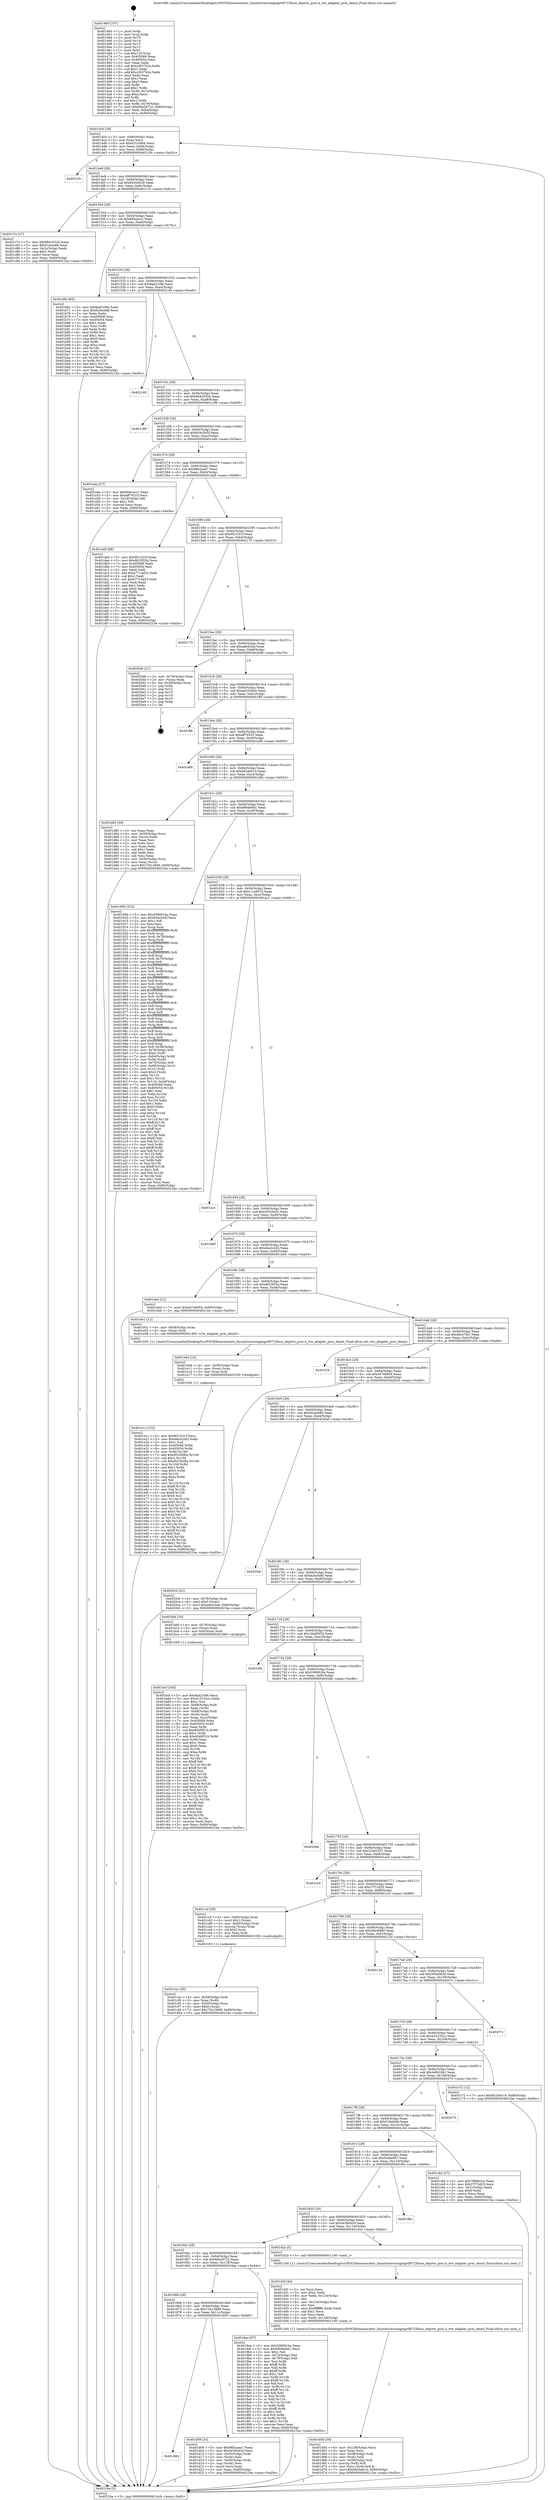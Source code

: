 digraph "0x401460" {
  label = "0x401460 (/mnt/c/Users/mathe/Desktop/tcc/POCII/binaries/extr_linuxdriversstagingrtl8723bsos_deprtw_proc.h_rtw_adapter_proc_deinit_Final-ollvm.out::main(0))"
  labelloc = "t"
  node[shape=record]

  Entry [label="",width=0.3,height=0.3,shape=circle,fillcolor=black,style=filled]
  "0x4014cb" [label="{
     0x4014cb [29]\l
     | [instrs]\l
     &nbsp;&nbsp;0x4014cb \<+3\>: mov -0x80(%rbp),%eax\l
     &nbsp;&nbsp;0x4014ce \<+2\>: mov %eax,%ecx\l
     &nbsp;&nbsp;0x4014d0 \<+6\>: sub $0x81f10494,%ecx\l
     &nbsp;&nbsp;0x4014d6 \<+6\>: mov %eax,-0x94(%rbp)\l
     &nbsp;&nbsp;0x4014dc \<+6\>: mov %ecx,-0x98(%rbp)\l
     &nbsp;&nbsp;0x4014e2 \<+6\>: je 000000000040219c \<main+0xd3c\>\l
  }"]
  "0x40219c" [label="{
     0x40219c\l
  }", style=dashed]
  "0x4014e8" [label="{
     0x4014e8 [28]\l
     | [instrs]\l
     &nbsp;&nbsp;0x4014e8 \<+5\>: jmp 00000000004014ed \<main+0x8d\>\l
     &nbsp;&nbsp;0x4014ed \<+6\>: mov -0x94(%rbp),%eax\l
     &nbsp;&nbsp;0x4014f3 \<+5\>: sub $0x85204418,%eax\l
     &nbsp;&nbsp;0x4014f8 \<+6\>: mov %eax,-0x9c(%rbp)\l
     &nbsp;&nbsp;0x4014fe \<+6\>: je 0000000000401c7e \<main+0x81e\>\l
  }"]
  Exit [label="",width=0.3,height=0.3,shape=circle,fillcolor=black,style=filled,peripheries=2]
  "0x401c7e" [label="{
     0x401c7e [27]\l
     | [instrs]\l
     &nbsp;&nbsp;0x401c7e \<+5\>: mov $0x9043552d,%eax\l
     &nbsp;&nbsp;0x401c83 \<+5\>: mov $0x51bcb4fe,%ecx\l
     &nbsp;&nbsp;0x401c88 \<+3\>: mov -0x2c(%rbp),%edx\l
     &nbsp;&nbsp;0x401c8b \<+3\>: cmp $0x1,%edx\l
     &nbsp;&nbsp;0x401c8e \<+3\>: cmovl %ecx,%eax\l
     &nbsp;&nbsp;0x401c91 \<+3\>: mov %eax,-0x80(%rbp)\l
     &nbsp;&nbsp;0x401c94 \<+5\>: jmp 00000000004021be \<main+0xd5e\>\l
  }"]
  "0x401504" [label="{
     0x401504 [28]\l
     | [instrs]\l
     &nbsp;&nbsp;0x401504 \<+5\>: jmp 0000000000401509 \<main+0xa9\>\l
     &nbsp;&nbsp;0x401509 \<+6\>: mov -0x94(%rbp),%eax\l
     &nbsp;&nbsp;0x40150f \<+5\>: sub $0x894cecc1,%eax\l
     &nbsp;&nbsp;0x401514 \<+6\>: mov %eax,-0xa0(%rbp)\l
     &nbsp;&nbsp;0x40151a \<+6\>: je 0000000000401b6c \<main+0x70c\>\l
  }"]
  "0x401e1c" [label="{
     0x401e1c [152]\l
     | [instrs]\l
     &nbsp;&nbsp;0x401e1c \<+5\>: mov $0x9f1c531f,%ecx\l
     &nbsp;&nbsp;0x401e21 \<+5\>: mov $0xd4a3c2d3,%edx\l
     &nbsp;&nbsp;0x401e26 \<+3\>: mov $0x1,%sil\l
     &nbsp;&nbsp;0x401e29 \<+8\>: mov 0x405068,%r8d\l
     &nbsp;&nbsp;0x401e31 \<+8\>: mov 0x405054,%r9d\l
     &nbsp;&nbsp;0x401e39 \<+3\>: mov %r8d,%r10d\l
     &nbsp;&nbsp;0x401e3c \<+7\>: add $0xd0230d6a,%r10d\l
     &nbsp;&nbsp;0x401e43 \<+4\>: sub $0x1,%r10d\l
     &nbsp;&nbsp;0x401e47 \<+7\>: sub $0xd0230d6a,%r10d\l
     &nbsp;&nbsp;0x401e4e \<+4\>: imul %r10d,%r8d\l
     &nbsp;&nbsp;0x401e52 \<+4\>: and $0x1,%r8d\l
     &nbsp;&nbsp;0x401e56 \<+4\>: cmp $0x0,%r8d\l
     &nbsp;&nbsp;0x401e5a \<+4\>: sete %r11b\l
     &nbsp;&nbsp;0x401e5e \<+4\>: cmp $0xa,%r9d\l
     &nbsp;&nbsp;0x401e62 \<+3\>: setl %bl\l
     &nbsp;&nbsp;0x401e65 \<+3\>: mov %r11b,%r14b\l
     &nbsp;&nbsp;0x401e68 \<+4\>: xor $0xff,%r14b\l
     &nbsp;&nbsp;0x401e6c \<+3\>: mov %bl,%r15b\l
     &nbsp;&nbsp;0x401e6f \<+4\>: xor $0xff,%r15b\l
     &nbsp;&nbsp;0x401e73 \<+4\>: xor $0x0,%sil\l
     &nbsp;&nbsp;0x401e77 \<+3\>: mov %r14b,%r12b\l
     &nbsp;&nbsp;0x401e7a \<+4\>: and $0x0,%r12b\l
     &nbsp;&nbsp;0x401e7e \<+3\>: and %sil,%r11b\l
     &nbsp;&nbsp;0x401e81 \<+3\>: mov %r15b,%r13b\l
     &nbsp;&nbsp;0x401e84 \<+4\>: and $0x0,%r13b\l
     &nbsp;&nbsp;0x401e88 \<+3\>: and %sil,%bl\l
     &nbsp;&nbsp;0x401e8b \<+3\>: or %r11b,%r12b\l
     &nbsp;&nbsp;0x401e8e \<+3\>: or %bl,%r13b\l
     &nbsp;&nbsp;0x401e91 \<+3\>: xor %r13b,%r12b\l
     &nbsp;&nbsp;0x401e94 \<+3\>: or %r15b,%r14b\l
     &nbsp;&nbsp;0x401e97 \<+4\>: xor $0xff,%r14b\l
     &nbsp;&nbsp;0x401e9b \<+4\>: or $0x0,%sil\l
     &nbsp;&nbsp;0x401e9f \<+3\>: and %sil,%r14b\l
     &nbsp;&nbsp;0x401ea2 \<+3\>: or %r14b,%r12b\l
     &nbsp;&nbsp;0x401ea5 \<+4\>: test $0x1,%r12b\l
     &nbsp;&nbsp;0x401ea9 \<+3\>: cmovne %edx,%ecx\l
     &nbsp;&nbsp;0x401eac \<+3\>: mov %ecx,-0x80(%rbp)\l
     &nbsp;&nbsp;0x401eaf \<+5\>: jmp 00000000004021be \<main+0xd5e\>\l
  }"]
  "0x401b6c" [label="{
     0x401b6c [83]\l
     | [instrs]\l
     &nbsp;&nbsp;0x401b6c \<+5\>: mov $0x8ad216fe,%eax\l
     &nbsp;&nbsp;0x401b71 \<+5\>: mov $0xfa3ecbd8,%ecx\l
     &nbsp;&nbsp;0x401b76 \<+2\>: xor %edx,%edx\l
     &nbsp;&nbsp;0x401b78 \<+7\>: mov 0x405068,%esi\l
     &nbsp;&nbsp;0x401b7f \<+7\>: mov 0x405054,%edi\l
     &nbsp;&nbsp;0x401b86 \<+3\>: sub $0x1,%edx\l
     &nbsp;&nbsp;0x401b89 \<+3\>: mov %esi,%r8d\l
     &nbsp;&nbsp;0x401b8c \<+3\>: add %edx,%r8d\l
     &nbsp;&nbsp;0x401b8f \<+4\>: imul %r8d,%esi\l
     &nbsp;&nbsp;0x401b93 \<+3\>: and $0x1,%esi\l
     &nbsp;&nbsp;0x401b96 \<+3\>: cmp $0x0,%esi\l
     &nbsp;&nbsp;0x401b99 \<+4\>: sete %r9b\l
     &nbsp;&nbsp;0x401b9d \<+3\>: cmp $0xa,%edi\l
     &nbsp;&nbsp;0x401ba0 \<+4\>: setl %r10b\l
     &nbsp;&nbsp;0x401ba4 \<+3\>: mov %r9b,%r11b\l
     &nbsp;&nbsp;0x401ba7 \<+3\>: and %r10b,%r11b\l
     &nbsp;&nbsp;0x401baa \<+3\>: xor %r10b,%r9b\l
     &nbsp;&nbsp;0x401bad \<+3\>: or %r9b,%r11b\l
     &nbsp;&nbsp;0x401bb0 \<+4\>: test $0x1,%r11b\l
     &nbsp;&nbsp;0x401bb4 \<+3\>: cmovne %ecx,%eax\l
     &nbsp;&nbsp;0x401bb7 \<+3\>: mov %eax,-0x80(%rbp)\l
     &nbsp;&nbsp;0x401bba \<+5\>: jmp 00000000004021be \<main+0xd5e\>\l
  }"]
  "0x401520" [label="{
     0x401520 [28]\l
     | [instrs]\l
     &nbsp;&nbsp;0x401520 \<+5\>: jmp 0000000000401525 \<main+0xc5\>\l
     &nbsp;&nbsp;0x401525 \<+6\>: mov -0x94(%rbp),%eax\l
     &nbsp;&nbsp;0x40152b \<+5\>: sub $0x8ad216fe,%eax\l
     &nbsp;&nbsp;0x401530 \<+6\>: mov %eax,-0xa4(%rbp)\l
     &nbsp;&nbsp;0x401536 \<+6\>: je 0000000000402148 \<main+0xce8\>\l
  }"]
  "0x401e0d" [label="{
     0x401e0d [15]\l
     | [instrs]\l
     &nbsp;&nbsp;0x401e0d \<+4\>: mov -0x58(%rbp),%rax\l
     &nbsp;&nbsp;0x401e11 \<+3\>: mov (%rax),%rax\l
     &nbsp;&nbsp;0x401e14 \<+3\>: mov %rax,%rdi\l
     &nbsp;&nbsp;0x401e17 \<+5\>: call 0000000000401030 \<free@plt\>\l
     | [calls]\l
     &nbsp;&nbsp;0x401030 \{1\} (unknown)\l
  }"]
  "0x402148" [label="{
     0x402148\l
  }", style=dashed]
  "0x40153c" [label="{
     0x40153c [28]\l
     | [instrs]\l
     &nbsp;&nbsp;0x40153c \<+5\>: jmp 0000000000401541 \<main+0xe1\>\l
     &nbsp;&nbsp;0x401541 \<+6\>: mov -0x94(%rbp),%eax\l
     &nbsp;&nbsp;0x401547 \<+5\>: sub $0x9043552d,%eax\l
     &nbsp;&nbsp;0x40154c \<+6\>: mov %eax,-0xa8(%rbp)\l
     &nbsp;&nbsp;0x401552 \<+6\>: je 0000000000401c99 \<main+0x839\>\l
  }"]
  "0x401d5b" [label="{
     0x401d5b [39]\l
     | [instrs]\l
     &nbsp;&nbsp;0x401d5b \<+6\>: mov -0x128(%rbp),%ecx\l
     &nbsp;&nbsp;0x401d61 \<+3\>: imul %eax,%ecx\l
     &nbsp;&nbsp;0x401d64 \<+4\>: mov -0x58(%rbp),%rdi\l
     &nbsp;&nbsp;0x401d68 \<+3\>: mov (%rdi),%rdi\l
     &nbsp;&nbsp;0x401d6b \<+4\>: mov -0x50(%rbp),%r8\l
     &nbsp;&nbsp;0x401d6f \<+3\>: movslq (%r8),%r8\l
     &nbsp;&nbsp;0x401d72 \<+4\>: mov %ecx,(%rdi,%r8,4)\l
     &nbsp;&nbsp;0x401d76 \<+7\>: movl $0xb624eb10,-0x80(%rbp)\l
     &nbsp;&nbsp;0x401d7d \<+5\>: jmp 00000000004021be \<main+0xd5e\>\l
  }"]
  "0x401c99" [label="{
     0x401c99\l
  }", style=dashed]
  "0x401558" [label="{
     0x401558 [28]\l
     | [instrs]\l
     &nbsp;&nbsp;0x401558 \<+5\>: jmp 000000000040155d \<main+0xfd\>\l
     &nbsp;&nbsp;0x40155d \<+6\>: mov -0x94(%rbp),%eax\l
     &nbsp;&nbsp;0x401563 \<+5\>: sub $0x934c545f,%eax\l
     &nbsp;&nbsp;0x401568 \<+6\>: mov %eax,-0xac(%rbp)\l
     &nbsp;&nbsp;0x40156e \<+6\>: je 0000000000401a4e \<main+0x5ee\>\l
  }"]
  "0x401d2f" [label="{
     0x401d2f [44]\l
     | [instrs]\l
     &nbsp;&nbsp;0x401d2f \<+2\>: xor %ecx,%ecx\l
     &nbsp;&nbsp;0x401d31 \<+5\>: mov $0x2,%edx\l
     &nbsp;&nbsp;0x401d36 \<+6\>: mov %edx,-0x124(%rbp)\l
     &nbsp;&nbsp;0x401d3c \<+1\>: cltd\l
     &nbsp;&nbsp;0x401d3d \<+6\>: mov -0x124(%rbp),%esi\l
     &nbsp;&nbsp;0x401d43 \<+2\>: idiv %esi\l
     &nbsp;&nbsp;0x401d45 \<+6\>: imul $0xfffffffe,%edx,%edx\l
     &nbsp;&nbsp;0x401d4b \<+3\>: sub $0x1,%ecx\l
     &nbsp;&nbsp;0x401d4e \<+2\>: sub %ecx,%edx\l
     &nbsp;&nbsp;0x401d50 \<+6\>: mov %edx,-0x128(%rbp)\l
     &nbsp;&nbsp;0x401d56 \<+5\>: call 0000000000401160 \<next_i\>\l
     | [calls]\l
     &nbsp;&nbsp;0x401160 \{1\} (/mnt/c/Users/mathe/Desktop/tcc/POCII/binaries/extr_linuxdriversstagingrtl8723bsos_deprtw_proc.h_rtw_adapter_proc_deinit_Final-ollvm.out::next_i)\l
  }"]
  "0x401a4e" [label="{
     0x401a4e [27]\l
     | [instrs]\l
     &nbsp;&nbsp;0x401a4e \<+5\>: mov $0x894cecc1,%eax\l
     &nbsp;&nbsp;0x401a53 \<+5\>: mov $0xaff74523,%ecx\l
     &nbsp;&nbsp;0x401a58 \<+3\>: mov -0x2d(%rbp),%dl\l
     &nbsp;&nbsp;0x401a5b \<+3\>: test $0x1,%dl\l
     &nbsp;&nbsp;0x401a5e \<+3\>: cmovne %ecx,%eax\l
     &nbsp;&nbsp;0x401a61 \<+3\>: mov %eax,-0x80(%rbp)\l
     &nbsp;&nbsp;0x401a64 \<+5\>: jmp 00000000004021be \<main+0xd5e\>\l
  }"]
  "0x401574" [label="{
     0x401574 [28]\l
     | [instrs]\l
     &nbsp;&nbsp;0x401574 \<+5\>: jmp 0000000000401579 \<main+0x119\>\l
     &nbsp;&nbsp;0x401579 \<+6\>: mov -0x94(%rbp),%eax\l
     &nbsp;&nbsp;0x40157f \<+5\>: sub $0x96b2aaa7,%eax\l
     &nbsp;&nbsp;0x401584 \<+6\>: mov %eax,-0xb0(%rbp)\l
     &nbsp;&nbsp;0x40158a \<+6\>: je 0000000000401da9 \<main+0x949\>\l
  }"]
  "0x401884" [label="{
     0x401884\l
  }", style=dashed]
  "0x401da9" [label="{
     0x401da9 [88]\l
     | [instrs]\l
     &nbsp;&nbsp;0x401da9 \<+5\>: mov $0x9f1c531f,%eax\l
     &nbsp;&nbsp;0x401dae \<+5\>: mov $0xd623f25a,%ecx\l
     &nbsp;&nbsp;0x401db3 \<+7\>: mov 0x405068,%edx\l
     &nbsp;&nbsp;0x401dba \<+7\>: mov 0x405054,%esi\l
     &nbsp;&nbsp;0x401dc1 \<+2\>: mov %edx,%edi\l
     &nbsp;&nbsp;0x401dc3 \<+6\>: add $0xb7714d23,%edi\l
     &nbsp;&nbsp;0x401dc9 \<+3\>: sub $0x1,%edi\l
     &nbsp;&nbsp;0x401dcc \<+6\>: sub $0xb7714d23,%edi\l
     &nbsp;&nbsp;0x401dd2 \<+3\>: imul %edi,%edx\l
     &nbsp;&nbsp;0x401dd5 \<+3\>: and $0x1,%edx\l
     &nbsp;&nbsp;0x401dd8 \<+3\>: cmp $0x0,%edx\l
     &nbsp;&nbsp;0x401ddb \<+4\>: sete %r8b\l
     &nbsp;&nbsp;0x401ddf \<+3\>: cmp $0xa,%esi\l
     &nbsp;&nbsp;0x401de2 \<+4\>: setl %r9b\l
     &nbsp;&nbsp;0x401de6 \<+3\>: mov %r8b,%r10b\l
     &nbsp;&nbsp;0x401de9 \<+3\>: and %r9b,%r10b\l
     &nbsp;&nbsp;0x401dec \<+3\>: xor %r9b,%r8b\l
     &nbsp;&nbsp;0x401def \<+3\>: or %r8b,%r10b\l
     &nbsp;&nbsp;0x401df2 \<+4\>: test $0x1,%r10b\l
     &nbsp;&nbsp;0x401df6 \<+3\>: cmovne %ecx,%eax\l
     &nbsp;&nbsp;0x401df9 \<+3\>: mov %eax,-0x80(%rbp)\l
     &nbsp;&nbsp;0x401dfc \<+5\>: jmp 00000000004021be \<main+0xd5e\>\l
  }"]
  "0x401590" [label="{
     0x401590 [28]\l
     | [instrs]\l
     &nbsp;&nbsp;0x401590 \<+5\>: jmp 0000000000401595 \<main+0x135\>\l
     &nbsp;&nbsp;0x401595 \<+6\>: mov -0x94(%rbp),%eax\l
     &nbsp;&nbsp;0x40159b \<+5\>: sub $0x9f1c531f,%eax\l
     &nbsp;&nbsp;0x4015a0 \<+6\>: mov %eax,-0xb4(%rbp)\l
     &nbsp;&nbsp;0x4015a6 \<+6\>: je 0000000000402175 \<main+0xd15\>\l
  }"]
  "0x401d09" [label="{
     0x401d09 [33]\l
     | [instrs]\l
     &nbsp;&nbsp;0x401d09 \<+5\>: mov $0x96b2aaa7,%eax\l
     &nbsp;&nbsp;0x401d0e \<+5\>: mov $0x5e39d42d,%ecx\l
     &nbsp;&nbsp;0x401d13 \<+4\>: mov -0x50(%rbp),%rdx\l
     &nbsp;&nbsp;0x401d17 \<+2\>: mov (%rdx),%esi\l
     &nbsp;&nbsp;0x401d19 \<+4\>: mov -0x60(%rbp),%rdx\l
     &nbsp;&nbsp;0x401d1d \<+2\>: cmp (%rdx),%esi\l
     &nbsp;&nbsp;0x401d1f \<+3\>: cmovl %ecx,%eax\l
     &nbsp;&nbsp;0x401d22 \<+3\>: mov %eax,-0x80(%rbp)\l
     &nbsp;&nbsp;0x401d25 \<+5\>: jmp 00000000004021be \<main+0xd5e\>\l
  }"]
  "0x402175" [label="{
     0x402175\l
  }", style=dashed]
  "0x4015ac" [label="{
     0x4015ac [28]\l
     | [instrs]\l
     &nbsp;&nbsp;0x4015ac \<+5\>: jmp 00000000004015b1 \<main+0x151\>\l
     &nbsp;&nbsp;0x4015b1 \<+6\>: mov -0x94(%rbp),%eax\l
     &nbsp;&nbsp;0x4015b7 \<+5\>: sub $0xaafcb3ad,%eax\l
     &nbsp;&nbsp;0x4015bc \<+6\>: mov %eax,-0xb8(%rbp)\l
     &nbsp;&nbsp;0x4015c2 \<+6\>: je 00000000004020d6 \<main+0xc76\>\l
  }"]
  "0x401cec" [label="{
     0x401cec [29]\l
     | [instrs]\l
     &nbsp;&nbsp;0x401cec \<+4\>: mov -0x58(%rbp),%rdi\l
     &nbsp;&nbsp;0x401cf0 \<+3\>: mov %rax,(%rdi)\l
     &nbsp;&nbsp;0x401cf3 \<+4\>: mov -0x50(%rbp),%rax\l
     &nbsp;&nbsp;0x401cf7 \<+6\>: movl $0x0,(%rax)\l
     &nbsp;&nbsp;0x401cfd \<+7\>: movl $0x734138d9,-0x80(%rbp)\l
     &nbsp;&nbsp;0x401d04 \<+5\>: jmp 00000000004021be \<main+0xd5e\>\l
  }"]
  "0x4020d6" [label="{
     0x4020d6 [21]\l
     | [instrs]\l
     &nbsp;&nbsp;0x4020d6 \<+4\>: mov -0x78(%rbp),%rax\l
     &nbsp;&nbsp;0x4020da \<+2\>: mov (%rax),%eax\l
     &nbsp;&nbsp;0x4020dc \<+4\>: lea -0x28(%rbp),%rsp\l
     &nbsp;&nbsp;0x4020e0 \<+1\>: pop %rbx\l
     &nbsp;&nbsp;0x4020e1 \<+2\>: pop %r12\l
     &nbsp;&nbsp;0x4020e3 \<+2\>: pop %r13\l
     &nbsp;&nbsp;0x4020e5 \<+2\>: pop %r14\l
     &nbsp;&nbsp;0x4020e7 \<+2\>: pop %r15\l
     &nbsp;&nbsp;0x4020e9 \<+1\>: pop %rbp\l
     &nbsp;&nbsp;0x4020ea \<+1\>: ret\l
  }"]
  "0x4015c8" [label="{
     0x4015c8 [28]\l
     | [instrs]\l
     &nbsp;&nbsp;0x4015c8 \<+5\>: jmp 00000000004015cd \<main+0x16d\>\l
     &nbsp;&nbsp;0x4015cd \<+6\>: mov -0x94(%rbp),%eax\l
     &nbsp;&nbsp;0x4015d3 \<+5\>: sub $0xae252b44,%eax\l
     &nbsp;&nbsp;0x4015d8 \<+6\>: mov %eax,-0xbc(%rbp)\l
     &nbsp;&nbsp;0x4015de \<+6\>: je 0000000000401ff4 \<main+0xb94\>\l
  }"]
  "0x401bcf" [label="{
     0x401bcf [163]\l
     | [instrs]\l
     &nbsp;&nbsp;0x401bcf \<+5\>: mov $0x8ad216fe,%ecx\l
     &nbsp;&nbsp;0x401bd4 \<+5\>: mov $0x415102cc,%edx\l
     &nbsp;&nbsp;0x401bd9 \<+3\>: mov $0x1,%sil\l
     &nbsp;&nbsp;0x401bdc \<+4\>: mov -0x68(%rbp),%rdi\l
     &nbsp;&nbsp;0x401be0 \<+2\>: mov %eax,(%rdi)\l
     &nbsp;&nbsp;0x401be2 \<+4\>: mov -0x68(%rbp),%rdi\l
     &nbsp;&nbsp;0x401be6 \<+2\>: mov (%rdi),%eax\l
     &nbsp;&nbsp;0x401be8 \<+3\>: mov %eax,-0x2c(%rbp)\l
     &nbsp;&nbsp;0x401beb \<+7\>: mov 0x405068,%eax\l
     &nbsp;&nbsp;0x401bf2 \<+8\>: mov 0x405054,%r8d\l
     &nbsp;&nbsp;0x401bfa \<+3\>: mov %eax,%r9d\l
     &nbsp;&nbsp;0x401bfd \<+7\>: sub $0x4048f51b,%r9d\l
     &nbsp;&nbsp;0x401c04 \<+4\>: sub $0x1,%r9d\l
     &nbsp;&nbsp;0x401c08 \<+7\>: add $0x4048f51b,%r9d\l
     &nbsp;&nbsp;0x401c0f \<+4\>: imul %r9d,%eax\l
     &nbsp;&nbsp;0x401c13 \<+3\>: and $0x1,%eax\l
     &nbsp;&nbsp;0x401c16 \<+3\>: cmp $0x0,%eax\l
     &nbsp;&nbsp;0x401c19 \<+4\>: sete %r10b\l
     &nbsp;&nbsp;0x401c1d \<+4\>: cmp $0xa,%r8d\l
     &nbsp;&nbsp;0x401c21 \<+4\>: setl %r11b\l
     &nbsp;&nbsp;0x401c25 \<+3\>: mov %r10b,%bl\l
     &nbsp;&nbsp;0x401c28 \<+3\>: xor $0xff,%bl\l
     &nbsp;&nbsp;0x401c2b \<+3\>: mov %r11b,%r14b\l
     &nbsp;&nbsp;0x401c2e \<+4\>: xor $0xff,%r14b\l
     &nbsp;&nbsp;0x401c32 \<+4\>: xor $0x0,%sil\l
     &nbsp;&nbsp;0x401c36 \<+3\>: mov %bl,%r15b\l
     &nbsp;&nbsp;0x401c39 \<+4\>: and $0x0,%r15b\l
     &nbsp;&nbsp;0x401c3d \<+3\>: and %sil,%r10b\l
     &nbsp;&nbsp;0x401c40 \<+3\>: mov %r14b,%r12b\l
     &nbsp;&nbsp;0x401c43 \<+4\>: and $0x0,%r12b\l
     &nbsp;&nbsp;0x401c47 \<+3\>: and %sil,%r11b\l
     &nbsp;&nbsp;0x401c4a \<+3\>: or %r10b,%r15b\l
     &nbsp;&nbsp;0x401c4d \<+3\>: or %r11b,%r12b\l
     &nbsp;&nbsp;0x401c50 \<+3\>: xor %r12b,%r15b\l
     &nbsp;&nbsp;0x401c53 \<+3\>: or %r14b,%bl\l
     &nbsp;&nbsp;0x401c56 \<+3\>: xor $0xff,%bl\l
     &nbsp;&nbsp;0x401c59 \<+4\>: or $0x0,%sil\l
     &nbsp;&nbsp;0x401c5d \<+3\>: and %sil,%bl\l
     &nbsp;&nbsp;0x401c60 \<+3\>: or %bl,%r15b\l
     &nbsp;&nbsp;0x401c63 \<+4\>: test $0x1,%r15b\l
     &nbsp;&nbsp;0x401c67 \<+3\>: cmovne %edx,%ecx\l
     &nbsp;&nbsp;0x401c6a \<+3\>: mov %ecx,-0x80(%rbp)\l
     &nbsp;&nbsp;0x401c6d \<+5\>: jmp 00000000004021be \<main+0xd5e\>\l
  }"]
  "0x401ff4" [label="{
     0x401ff4\l
  }", style=dashed]
  "0x4015e4" [label="{
     0x4015e4 [28]\l
     | [instrs]\l
     &nbsp;&nbsp;0x4015e4 \<+5\>: jmp 00000000004015e9 \<main+0x189\>\l
     &nbsp;&nbsp;0x4015e9 \<+6\>: mov -0x94(%rbp),%eax\l
     &nbsp;&nbsp;0x4015ef \<+5\>: sub $0xaff74523,%eax\l
     &nbsp;&nbsp;0x4015f4 \<+6\>: mov %eax,-0xc0(%rbp)\l
     &nbsp;&nbsp;0x4015fa \<+6\>: je 0000000000401a69 \<main+0x609\>\l
  }"]
  "0x401460" [label="{
     0x401460 [107]\l
     | [instrs]\l
     &nbsp;&nbsp;0x401460 \<+1\>: push %rbp\l
     &nbsp;&nbsp;0x401461 \<+3\>: mov %rsp,%rbp\l
     &nbsp;&nbsp;0x401464 \<+2\>: push %r15\l
     &nbsp;&nbsp;0x401466 \<+2\>: push %r14\l
     &nbsp;&nbsp;0x401468 \<+2\>: push %r13\l
     &nbsp;&nbsp;0x40146a \<+2\>: push %r12\l
     &nbsp;&nbsp;0x40146c \<+1\>: push %rbx\l
     &nbsp;&nbsp;0x40146d \<+7\>: sub $0x118,%rsp\l
     &nbsp;&nbsp;0x401474 \<+7\>: mov 0x405068,%eax\l
     &nbsp;&nbsp;0x40147b \<+7\>: mov 0x405054,%ecx\l
     &nbsp;&nbsp;0x401482 \<+2\>: mov %eax,%edx\l
     &nbsp;&nbsp;0x401484 \<+6\>: sub $0xc2637b2a,%edx\l
     &nbsp;&nbsp;0x40148a \<+3\>: sub $0x1,%edx\l
     &nbsp;&nbsp;0x40148d \<+6\>: add $0xc2637b2a,%edx\l
     &nbsp;&nbsp;0x401493 \<+3\>: imul %edx,%eax\l
     &nbsp;&nbsp;0x401496 \<+3\>: and $0x1,%eax\l
     &nbsp;&nbsp;0x401499 \<+3\>: cmp $0x0,%eax\l
     &nbsp;&nbsp;0x40149c \<+4\>: sete %r8b\l
     &nbsp;&nbsp;0x4014a0 \<+4\>: and $0x1,%r8b\l
     &nbsp;&nbsp;0x4014a4 \<+4\>: mov %r8b,-0x7a(%rbp)\l
     &nbsp;&nbsp;0x4014a8 \<+3\>: cmp $0xa,%ecx\l
     &nbsp;&nbsp;0x4014ab \<+4\>: setl %r8b\l
     &nbsp;&nbsp;0x4014af \<+4\>: and $0x1,%r8b\l
     &nbsp;&nbsp;0x4014b3 \<+4\>: mov %r8b,-0x79(%rbp)\l
     &nbsp;&nbsp;0x4014b7 \<+7\>: movl $0x66e29722,-0x80(%rbp)\l
     &nbsp;&nbsp;0x4014be \<+6\>: mov %edi,-0x84(%rbp)\l
     &nbsp;&nbsp;0x4014c4 \<+7\>: mov %rsi,-0x90(%rbp)\l
  }"]
  "0x401a69" [label="{
     0x401a69\l
  }", style=dashed]
  "0x401600" [label="{
     0x401600 [28]\l
     | [instrs]\l
     &nbsp;&nbsp;0x401600 \<+5\>: jmp 0000000000401605 \<main+0x1a5\>\l
     &nbsp;&nbsp;0x401605 \<+6\>: mov -0x94(%rbp),%eax\l
     &nbsp;&nbsp;0x40160b \<+5\>: sub $0xb624eb10,%eax\l
     &nbsp;&nbsp;0x401610 \<+6\>: mov %eax,-0xc4(%rbp)\l
     &nbsp;&nbsp;0x401616 \<+6\>: je 0000000000401d82 \<main+0x922\>\l
  }"]
  "0x4021be" [label="{
     0x4021be [5]\l
     | [instrs]\l
     &nbsp;&nbsp;0x4021be \<+5\>: jmp 00000000004014cb \<main+0x6b\>\l
  }"]
  "0x401d82" [label="{
     0x401d82 [39]\l
     | [instrs]\l
     &nbsp;&nbsp;0x401d82 \<+2\>: xor %eax,%eax\l
     &nbsp;&nbsp;0x401d84 \<+4\>: mov -0x50(%rbp),%rcx\l
     &nbsp;&nbsp;0x401d88 \<+2\>: mov (%rcx),%edx\l
     &nbsp;&nbsp;0x401d8a \<+2\>: mov %eax,%esi\l
     &nbsp;&nbsp;0x401d8c \<+2\>: sub %edx,%esi\l
     &nbsp;&nbsp;0x401d8e \<+2\>: mov %eax,%edx\l
     &nbsp;&nbsp;0x401d90 \<+3\>: sub $0x1,%edx\l
     &nbsp;&nbsp;0x401d93 \<+2\>: add %edx,%esi\l
     &nbsp;&nbsp;0x401d95 \<+2\>: sub %esi,%eax\l
     &nbsp;&nbsp;0x401d97 \<+4\>: mov -0x50(%rbp),%rcx\l
     &nbsp;&nbsp;0x401d9b \<+2\>: mov %eax,(%rcx)\l
     &nbsp;&nbsp;0x401d9d \<+7\>: movl $0x734138d9,-0x80(%rbp)\l
     &nbsp;&nbsp;0x401da4 \<+5\>: jmp 00000000004021be \<main+0xd5e\>\l
  }"]
  "0x40161c" [label="{
     0x40161c [28]\l
     | [instrs]\l
     &nbsp;&nbsp;0x40161c \<+5\>: jmp 0000000000401621 \<main+0x1c1\>\l
     &nbsp;&nbsp;0x401621 \<+6\>: mov -0x94(%rbp),%eax\l
     &nbsp;&nbsp;0x401627 \<+5\>: sub $0xb80de8d1,%eax\l
     &nbsp;&nbsp;0x40162c \<+6\>: mov %eax,-0xc8(%rbp)\l
     &nbsp;&nbsp;0x401632 \<+6\>: je 000000000040190b \<main+0x4ab\>\l
  }"]
  "0x401868" [label="{
     0x401868 [28]\l
     | [instrs]\l
     &nbsp;&nbsp;0x401868 \<+5\>: jmp 000000000040186d \<main+0x40d\>\l
     &nbsp;&nbsp;0x40186d \<+6\>: mov -0x94(%rbp),%eax\l
     &nbsp;&nbsp;0x401873 \<+5\>: sub $0x734138d9,%eax\l
     &nbsp;&nbsp;0x401878 \<+6\>: mov %eax,-0x11c(%rbp)\l
     &nbsp;&nbsp;0x40187e \<+6\>: je 0000000000401d09 \<main+0x8a9\>\l
  }"]
  "0x40190b" [label="{
     0x40190b [323]\l
     | [instrs]\l
     &nbsp;&nbsp;0x40190b \<+5\>: mov $0x2090916a,%eax\l
     &nbsp;&nbsp;0x401910 \<+5\>: mov $0x934c545f,%ecx\l
     &nbsp;&nbsp;0x401915 \<+2\>: mov $0x1,%dl\l
     &nbsp;&nbsp;0x401917 \<+2\>: xor %esi,%esi\l
     &nbsp;&nbsp;0x401919 \<+3\>: mov %rsp,%rdi\l
     &nbsp;&nbsp;0x40191c \<+4\>: add $0xfffffffffffffff0,%rdi\l
     &nbsp;&nbsp;0x401920 \<+3\>: mov %rdi,%rsp\l
     &nbsp;&nbsp;0x401923 \<+4\>: mov %rdi,-0x78(%rbp)\l
     &nbsp;&nbsp;0x401927 \<+3\>: mov %rsp,%rdi\l
     &nbsp;&nbsp;0x40192a \<+4\>: add $0xfffffffffffffff0,%rdi\l
     &nbsp;&nbsp;0x40192e \<+3\>: mov %rdi,%rsp\l
     &nbsp;&nbsp;0x401931 \<+3\>: mov %rsp,%r8\l
     &nbsp;&nbsp;0x401934 \<+4\>: add $0xfffffffffffffff0,%r8\l
     &nbsp;&nbsp;0x401938 \<+3\>: mov %r8,%rsp\l
     &nbsp;&nbsp;0x40193b \<+4\>: mov %r8,-0x70(%rbp)\l
     &nbsp;&nbsp;0x40193f \<+3\>: mov %rsp,%r8\l
     &nbsp;&nbsp;0x401942 \<+4\>: add $0xfffffffffffffff0,%r8\l
     &nbsp;&nbsp;0x401946 \<+3\>: mov %r8,%rsp\l
     &nbsp;&nbsp;0x401949 \<+4\>: mov %r8,-0x68(%rbp)\l
     &nbsp;&nbsp;0x40194d \<+3\>: mov %rsp,%r8\l
     &nbsp;&nbsp;0x401950 \<+4\>: add $0xfffffffffffffff0,%r8\l
     &nbsp;&nbsp;0x401954 \<+3\>: mov %r8,%rsp\l
     &nbsp;&nbsp;0x401957 \<+4\>: mov %r8,-0x60(%rbp)\l
     &nbsp;&nbsp;0x40195b \<+3\>: mov %rsp,%r8\l
     &nbsp;&nbsp;0x40195e \<+4\>: add $0xfffffffffffffff0,%r8\l
     &nbsp;&nbsp;0x401962 \<+3\>: mov %r8,%rsp\l
     &nbsp;&nbsp;0x401965 \<+4\>: mov %r8,-0x58(%rbp)\l
     &nbsp;&nbsp;0x401969 \<+3\>: mov %rsp,%r8\l
     &nbsp;&nbsp;0x40196c \<+4\>: add $0xfffffffffffffff0,%r8\l
     &nbsp;&nbsp;0x401970 \<+3\>: mov %r8,%rsp\l
     &nbsp;&nbsp;0x401973 \<+4\>: mov %r8,-0x50(%rbp)\l
     &nbsp;&nbsp;0x401977 \<+3\>: mov %rsp,%r8\l
     &nbsp;&nbsp;0x40197a \<+4\>: add $0xfffffffffffffff0,%r8\l
     &nbsp;&nbsp;0x40197e \<+3\>: mov %r8,%rsp\l
     &nbsp;&nbsp;0x401981 \<+4\>: mov %r8,-0x48(%rbp)\l
     &nbsp;&nbsp;0x401985 \<+3\>: mov %rsp,%r8\l
     &nbsp;&nbsp;0x401988 \<+4\>: add $0xfffffffffffffff0,%r8\l
     &nbsp;&nbsp;0x40198c \<+3\>: mov %r8,%rsp\l
     &nbsp;&nbsp;0x40198f \<+4\>: mov %r8,-0x40(%rbp)\l
     &nbsp;&nbsp;0x401993 \<+3\>: mov %rsp,%r8\l
     &nbsp;&nbsp;0x401996 \<+4\>: add $0xfffffffffffffff0,%r8\l
     &nbsp;&nbsp;0x40199a \<+3\>: mov %r8,%rsp\l
     &nbsp;&nbsp;0x40199d \<+4\>: mov %r8,-0x38(%rbp)\l
     &nbsp;&nbsp;0x4019a1 \<+4\>: mov -0x78(%rbp),%r8\l
     &nbsp;&nbsp;0x4019a5 \<+7\>: movl $0x0,(%r8)\l
     &nbsp;&nbsp;0x4019ac \<+7\>: mov -0x84(%rbp),%r9d\l
     &nbsp;&nbsp;0x4019b3 \<+3\>: mov %r9d,(%rdi)\l
     &nbsp;&nbsp;0x4019b6 \<+4\>: mov -0x70(%rbp),%r8\l
     &nbsp;&nbsp;0x4019ba \<+7\>: mov -0x90(%rbp),%r10\l
     &nbsp;&nbsp;0x4019c1 \<+3\>: mov %r10,(%r8)\l
     &nbsp;&nbsp;0x4019c4 \<+3\>: cmpl $0x2,(%rdi)\l
     &nbsp;&nbsp;0x4019c7 \<+4\>: setne %r11b\l
     &nbsp;&nbsp;0x4019cb \<+4\>: and $0x1,%r11b\l
     &nbsp;&nbsp;0x4019cf \<+4\>: mov %r11b,-0x2d(%rbp)\l
     &nbsp;&nbsp;0x4019d3 \<+7\>: mov 0x405068,%ebx\l
     &nbsp;&nbsp;0x4019da \<+8\>: mov 0x405054,%r14d\l
     &nbsp;&nbsp;0x4019e2 \<+3\>: sub $0x1,%esi\l
     &nbsp;&nbsp;0x4019e5 \<+3\>: mov %ebx,%r15d\l
     &nbsp;&nbsp;0x4019e8 \<+3\>: add %esi,%r15d\l
     &nbsp;&nbsp;0x4019eb \<+4\>: imul %r15d,%ebx\l
     &nbsp;&nbsp;0x4019ef \<+3\>: and $0x1,%ebx\l
     &nbsp;&nbsp;0x4019f2 \<+3\>: cmp $0x0,%ebx\l
     &nbsp;&nbsp;0x4019f5 \<+4\>: sete %r11b\l
     &nbsp;&nbsp;0x4019f9 \<+4\>: cmp $0xa,%r14d\l
     &nbsp;&nbsp;0x4019fd \<+4\>: setl %r12b\l
     &nbsp;&nbsp;0x401a01 \<+3\>: mov %r11b,%r13b\l
     &nbsp;&nbsp;0x401a04 \<+4\>: xor $0xff,%r13b\l
     &nbsp;&nbsp;0x401a08 \<+3\>: mov %r12b,%sil\l
     &nbsp;&nbsp;0x401a0b \<+4\>: xor $0xff,%sil\l
     &nbsp;&nbsp;0x401a0f \<+3\>: xor $0x1,%dl\l
     &nbsp;&nbsp;0x401a12 \<+3\>: mov %r13b,%dil\l
     &nbsp;&nbsp;0x401a15 \<+4\>: and $0xff,%dil\l
     &nbsp;&nbsp;0x401a19 \<+3\>: and %dl,%r11b\l
     &nbsp;&nbsp;0x401a1c \<+3\>: mov %sil,%r8b\l
     &nbsp;&nbsp;0x401a1f \<+4\>: and $0xff,%r8b\l
     &nbsp;&nbsp;0x401a23 \<+3\>: and %dl,%r12b\l
     &nbsp;&nbsp;0x401a26 \<+3\>: or %r11b,%dil\l
     &nbsp;&nbsp;0x401a29 \<+3\>: or %r12b,%r8b\l
     &nbsp;&nbsp;0x401a2c \<+3\>: xor %r8b,%dil\l
     &nbsp;&nbsp;0x401a2f \<+3\>: or %sil,%r13b\l
     &nbsp;&nbsp;0x401a32 \<+4\>: xor $0xff,%r13b\l
     &nbsp;&nbsp;0x401a36 \<+3\>: or $0x1,%dl\l
     &nbsp;&nbsp;0x401a39 \<+3\>: and %dl,%r13b\l
     &nbsp;&nbsp;0x401a3c \<+3\>: or %r13b,%dil\l
     &nbsp;&nbsp;0x401a3f \<+4\>: test $0x1,%dil\l
     &nbsp;&nbsp;0x401a43 \<+3\>: cmovne %ecx,%eax\l
     &nbsp;&nbsp;0x401a46 \<+3\>: mov %eax,-0x80(%rbp)\l
     &nbsp;&nbsp;0x401a49 \<+5\>: jmp 00000000004021be \<main+0xd5e\>\l
  }"]
  "0x401638" [label="{
     0x401638 [28]\l
     | [instrs]\l
     &nbsp;&nbsp;0x401638 \<+5\>: jmp 000000000040163d \<main+0x1dd\>\l
     &nbsp;&nbsp;0x40163d \<+6\>: mov -0x94(%rbp),%eax\l
     &nbsp;&nbsp;0x401643 \<+5\>: sub $0xc11e9515,%eax\l
     &nbsp;&nbsp;0x401648 \<+6\>: mov %eax,-0xcc(%rbp)\l
     &nbsp;&nbsp;0x40164e \<+6\>: je 0000000000401ac1 \<main+0x661\>\l
  }"]
  "0x4018aa" [label="{
     0x4018aa [97]\l
     | [instrs]\l
     &nbsp;&nbsp;0x4018aa \<+5\>: mov $0x2090916a,%eax\l
     &nbsp;&nbsp;0x4018af \<+5\>: mov $0xb80de8d1,%ecx\l
     &nbsp;&nbsp;0x4018b4 \<+2\>: mov $0x1,%dl\l
     &nbsp;&nbsp;0x4018b6 \<+4\>: mov -0x7a(%rbp),%sil\l
     &nbsp;&nbsp;0x4018ba \<+4\>: mov -0x79(%rbp),%dil\l
     &nbsp;&nbsp;0x4018be \<+3\>: mov %sil,%r8b\l
     &nbsp;&nbsp;0x4018c1 \<+4\>: xor $0xff,%r8b\l
     &nbsp;&nbsp;0x4018c5 \<+3\>: mov %dil,%r9b\l
     &nbsp;&nbsp;0x4018c8 \<+4\>: xor $0xff,%r9b\l
     &nbsp;&nbsp;0x4018cc \<+3\>: xor $0x1,%dl\l
     &nbsp;&nbsp;0x4018cf \<+3\>: mov %r8b,%r10b\l
     &nbsp;&nbsp;0x4018d2 \<+4\>: and $0xff,%r10b\l
     &nbsp;&nbsp;0x4018d6 \<+3\>: and %dl,%sil\l
     &nbsp;&nbsp;0x4018d9 \<+3\>: mov %r9b,%r11b\l
     &nbsp;&nbsp;0x4018dc \<+4\>: and $0xff,%r11b\l
     &nbsp;&nbsp;0x4018e0 \<+3\>: and %dl,%dil\l
     &nbsp;&nbsp;0x4018e3 \<+3\>: or %sil,%r10b\l
     &nbsp;&nbsp;0x4018e6 \<+3\>: or %dil,%r11b\l
     &nbsp;&nbsp;0x4018e9 \<+3\>: xor %r11b,%r10b\l
     &nbsp;&nbsp;0x4018ec \<+3\>: or %r9b,%r8b\l
     &nbsp;&nbsp;0x4018ef \<+4\>: xor $0xff,%r8b\l
     &nbsp;&nbsp;0x4018f3 \<+3\>: or $0x1,%dl\l
     &nbsp;&nbsp;0x4018f6 \<+3\>: and %dl,%r8b\l
     &nbsp;&nbsp;0x4018f9 \<+3\>: or %r8b,%r10b\l
     &nbsp;&nbsp;0x4018fc \<+4\>: test $0x1,%r10b\l
     &nbsp;&nbsp;0x401900 \<+3\>: cmovne %ecx,%eax\l
     &nbsp;&nbsp;0x401903 \<+3\>: mov %eax,-0x80(%rbp)\l
     &nbsp;&nbsp;0x401906 \<+5\>: jmp 00000000004021be \<main+0xd5e\>\l
  }"]
  "0x401ac1" [label="{
     0x401ac1\l
  }", style=dashed]
  "0x401654" [label="{
     0x401654 [28]\l
     | [instrs]\l
     &nbsp;&nbsp;0x401654 \<+5\>: jmp 0000000000401659 \<main+0x1f9\>\l
     &nbsp;&nbsp;0x401659 \<+6\>: mov -0x94(%rbp),%eax\l
     &nbsp;&nbsp;0x40165f \<+5\>: sub $0xc4345a32,%eax\l
     &nbsp;&nbsp;0x401664 \<+6\>: mov %eax,-0xd0(%rbp)\l
     &nbsp;&nbsp;0x40166a \<+6\>: je 0000000000401b60 \<main+0x700\>\l
  }"]
  "0x40184c" [label="{
     0x40184c [28]\l
     | [instrs]\l
     &nbsp;&nbsp;0x40184c \<+5\>: jmp 0000000000401851 \<main+0x3f1\>\l
     &nbsp;&nbsp;0x401851 \<+6\>: mov -0x94(%rbp),%eax\l
     &nbsp;&nbsp;0x401857 \<+5\>: sub $0x66e29722,%eax\l
     &nbsp;&nbsp;0x40185c \<+6\>: mov %eax,-0x118(%rbp)\l
     &nbsp;&nbsp;0x401862 \<+6\>: je 00000000004018aa \<main+0x44a\>\l
  }"]
  "0x401b60" [label="{
     0x401b60\l
  }", style=dashed]
  "0x401670" [label="{
     0x401670 [28]\l
     | [instrs]\l
     &nbsp;&nbsp;0x401670 \<+5\>: jmp 0000000000401675 \<main+0x215\>\l
     &nbsp;&nbsp;0x401675 \<+6\>: mov -0x94(%rbp),%eax\l
     &nbsp;&nbsp;0x40167b \<+5\>: sub $0xd4a3c2d3,%eax\l
     &nbsp;&nbsp;0x401680 \<+6\>: mov %eax,-0xd4(%rbp)\l
     &nbsp;&nbsp;0x401686 \<+6\>: je 0000000000401eb4 \<main+0xa54\>\l
  }"]
  "0x401d2a" [label="{
     0x401d2a [5]\l
     | [instrs]\l
     &nbsp;&nbsp;0x401d2a \<+5\>: call 0000000000401160 \<next_i\>\l
     | [calls]\l
     &nbsp;&nbsp;0x401160 \{1\} (/mnt/c/Users/mathe/Desktop/tcc/POCII/binaries/extr_linuxdriversstagingrtl8723bsos_deprtw_proc.h_rtw_adapter_proc_deinit_Final-ollvm.out::next_i)\l
  }"]
  "0x401eb4" [label="{
     0x401eb4 [12]\l
     | [instrs]\l
     &nbsp;&nbsp;0x401eb4 \<+7\>: movl $0xe47e6954,-0x80(%rbp)\l
     &nbsp;&nbsp;0x401ebb \<+5\>: jmp 00000000004021be \<main+0xd5e\>\l
  }"]
  "0x40168c" [label="{
     0x40168c [28]\l
     | [instrs]\l
     &nbsp;&nbsp;0x40168c \<+5\>: jmp 0000000000401691 \<main+0x231\>\l
     &nbsp;&nbsp;0x401691 \<+6\>: mov -0x94(%rbp),%eax\l
     &nbsp;&nbsp;0x401697 \<+5\>: sub $0xd623f25a,%eax\l
     &nbsp;&nbsp;0x40169c \<+6\>: mov %eax,-0xd8(%rbp)\l
     &nbsp;&nbsp;0x4016a2 \<+6\>: je 0000000000401e01 \<main+0x9a1\>\l
  }"]
  "0x401830" [label="{
     0x401830 [28]\l
     | [instrs]\l
     &nbsp;&nbsp;0x401830 \<+5\>: jmp 0000000000401835 \<main+0x3d5\>\l
     &nbsp;&nbsp;0x401835 \<+6\>: mov -0x94(%rbp),%eax\l
     &nbsp;&nbsp;0x40183b \<+5\>: sub $0x5e39d42d,%eax\l
     &nbsp;&nbsp;0x401840 \<+6\>: mov %eax,-0x114(%rbp)\l
     &nbsp;&nbsp;0x401846 \<+6\>: je 0000000000401d2a \<main+0x8ca\>\l
  }"]
  "0x401e01" [label="{
     0x401e01 [12]\l
     | [instrs]\l
     &nbsp;&nbsp;0x401e01 \<+4\>: mov -0x58(%rbp),%rax\l
     &nbsp;&nbsp;0x401e05 \<+3\>: mov (%rax),%rdi\l
     &nbsp;&nbsp;0x401e08 \<+5\>: call 0000000000401450 \<rtw_adapter_proc_deinit\>\l
     | [calls]\l
     &nbsp;&nbsp;0x401450 \{1\} (/mnt/c/Users/mathe/Desktop/tcc/POCII/binaries/extr_linuxdriversstagingrtl8723bsos_deprtw_proc.h_rtw_adapter_proc_deinit_Final-ollvm.out::rtw_adapter_proc_deinit)\l
  }"]
  "0x4016a8" [label="{
     0x4016a8 [28]\l
     | [instrs]\l
     &nbsp;&nbsp;0x4016a8 \<+5\>: jmp 00000000004016ad \<main+0x24d\>\l
     &nbsp;&nbsp;0x4016ad \<+6\>: mov -0x94(%rbp),%eax\l
     &nbsp;&nbsp;0x4016b3 \<+5\>: sub $0xd6cb7fe1,%eax\l
     &nbsp;&nbsp;0x4016b8 \<+6\>: mov %eax,-0xdc(%rbp)\l
     &nbsp;&nbsp;0x4016be \<+6\>: je 0000000000401f1b \<main+0xabb\>\l
  }"]
  "0x401f6e" [label="{
     0x401f6e\l
  }", style=dashed]
  "0x401f1b" [label="{
     0x401f1b\l
  }", style=dashed]
  "0x4016c4" [label="{
     0x4016c4 [28]\l
     | [instrs]\l
     &nbsp;&nbsp;0x4016c4 \<+5\>: jmp 00000000004016c9 \<main+0x269\>\l
     &nbsp;&nbsp;0x4016c9 \<+6\>: mov -0x94(%rbp),%eax\l
     &nbsp;&nbsp;0x4016cf \<+5\>: sub $0xe47e6954,%eax\l
     &nbsp;&nbsp;0x4016d4 \<+6\>: mov %eax,-0xe0(%rbp)\l
     &nbsp;&nbsp;0x4016da \<+6\>: je 00000000004020c0 \<main+0xc60\>\l
  }"]
  "0x401814" [label="{
     0x401814 [28]\l
     | [instrs]\l
     &nbsp;&nbsp;0x401814 \<+5\>: jmp 0000000000401819 \<main+0x3b9\>\l
     &nbsp;&nbsp;0x401819 \<+6\>: mov -0x94(%rbp),%eax\l
     &nbsp;&nbsp;0x40181f \<+5\>: sub $0x5cdea901,%eax\l
     &nbsp;&nbsp;0x401824 \<+6\>: mov %eax,-0x110(%rbp)\l
     &nbsp;&nbsp;0x40182a \<+6\>: je 0000000000401f6e \<main+0xb0e\>\l
  }"]
  "0x4020c0" [label="{
     0x4020c0 [22]\l
     | [instrs]\l
     &nbsp;&nbsp;0x4020c0 \<+4\>: mov -0x78(%rbp),%rax\l
     &nbsp;&nbsp;0x4020c4 \<+6\>: movl $0x0,(%rax)\l
     &nbsp;&nbsp;0x4020ca \<+7\>: movl $0xaafcb3ad,-0x80(%rbp)\l
     &nbsp;&nbsp;0x4020d1 \<+5\>: jmp 00000000004021be \<main+0xd5e\>\l
  }"]
  "0x4016e0" [label="{
     0x4016e0 [28]\l
     | [instrs]\l
     &nbsp;&nbsp;0x4016e0 \<+5\>: jmp 00000000004016e5 \<main+0x285\>\l
     &nbsp;&nbsp;0x4016e5 \<+6\>: mov -0x94(%rbp),%eax\l
     &nbsp;&nbsp;0x4016eb \<+5\>: sub $0xf22ab08d,%eax\l
     &nbsp;&nbsp;0x4016f0 \<+6\>: mov %eax,-0xe4(%rbp)\l
     &nbsp;&nbsp;0x4016f6 \<+6\>: je 00000000004020af \<main+0xc4f\>\l
  }"]
  "0x401cb4" [label="{
     0x401cb4 [27]\l
     | [instrs]\l
     &nbsp;&nbsp;0x401cb4 \<+5\>: mov $0x7889b2ce,%eax\l
     &nbsp;&nbsp;0x401cb9 \<+5\>: mov $0x27f72d25,%ecx\l
     &nbsp;&nbsp;0x401cbe \<+3\>: mov -0x2c(%rbp),%edx\l
     &nbsp;&nbsp;0x401cc1 \<+3\>: cmp $0x0,%edx\l
     &nbsp;&nbsp;0x401cc4 \<+3\>: cmove %ecx,%eax\l
     &nbsp;&nbsp;0x401cc7 \<+3\>: mov %eax,-0x80(%rbp)\l
     &nbsp;&nbsp;0x401cca \<+5\>: jmp 00000000004021be \<main+0xd5e\>\l
  }"]
  "0x4020af" [label="{
     0x4020af\l
  }", style=dashed]
  "0x4016fc" [label="{
     0x4016fc [28]\l
     | [instrs]\l
     &nbsp;&nbsp;0x4016fc \<+5\>: jmp 0000000000401701 \<main+0x2a1\>\l
     &nbsp;&nbsp;0x401701 \<+6\>: mov -0x94(%rbp),%eax\l
     &nbsp;&nbsp;0x401707 \<+5\>: sub $0xfa3ecbd8,%eax\l
     &nbsp;&nbsp;0x40170c \<+6\>: mov %eax,-0xe8(%rbp)\l
     &nbsp;&nbsp;0x401712 \<+6\>: je 0000000000401bbf \<main+0x75f\>\l
  }"]
  "0x4017f8" [label="{
     0x4017f8 [28]\l
     | [instrs]\l
     &nbsp;&nbsp;0x4017f8 \<+5\>: jmp 00000000004017fd \<main+0x39d\>\l
     &nbsp;&nbsp;0x4017fd \<+6\>: mov -0x94(%rbp),%eax\l
     &nbsp;&nbsp;0x401803 \<+5\>: sub $0x51bcb4fe,%eax\l
     &nbsp;&nbsp;0x401808 \<+6\>: mov %eax,-0x10c(%rbp)\l
     &nbsp;&nbsp;0x40180e \<+6\>: je 0000000000401cb4 \<main+0x854\>\l
  }"]
  "0x401bbf" [label="{
     0x401bbf [16]\l
     | [instrs]\l
     &nbsp;&nbsp;0x401bbf \<+4\>: mov -0x70(%rbp),%rax\l
     &nbsp;&nbsp;0x401bc3 \<+3\>: mov (%rax),%rax\l
     &nbsp;&nbsp;0x401bc6 \<+4\>: mov 0x8(%rax),%rdi\l
     &nbsp;&nbsp;0x401bca \<+5\>: call 0000000000401060 \<atoi@plt\>\l
     | [calls]\l
     &nbsp;&nbsp;0x401060 \{1\} (unknown)\l
  }"]
  "0x401718" [label="{
     0x401718 [28]\l
     | [instrs]\l
     &nbsp;&nbsp;0x401718 \<+5\>: jmp 000000000040171d \<main+0x2bd\>\l
     &nbsp;&nbsp;0x40171d \<+6\>: mov -0x94(%rbp),%eax\l
     &nbsp;&nbsp;0x401723 \<+5\>: sub $0x18ad0052,%eax\l
     &nbsp;&nbsp;0x401728 \<+6\>: mov %eax,-0xec(%rbp)\l
     &nbsp;&nbsp;0x40172e \<+6\>: je 0000000000401efa \<main+0xa9a\>\l
  }"]
  "0x402070" [label="{
     0x402070\l
  }", style=dashed]
  "0x401efa" [label="{
     0x401efa\l
  }", style=dashed]
  "0x401734" [label="{
     0x401734 [28]\l
     | [instrs]\l
     &nbsp;&nbsp;0x401734 \<+5\>: jmp 0000000000401739 \<main+0x2d9\>\l
     &nbsp;&nbsp;0x401739 \<+6\>: mov -0x94(%rbp),%eax\l
     &nbsp;&nbsp;0x40173f \<+5\>: sub $0x2090916a,%eax\l
     &nbsp;&nbsp;0x401744 \<+6\>: mov %eax,-0xf0(%rbp)\l
     &nbsp;&nbsp;0x40174a \<+6\>: je 00000000004020eb \<main+0xc8b\>\l
  }"]
  "0x4017dc" [label="{
     0x4017dc [28]\l
     | [instrs]\l
     &nbsp;&nbsp;0x4017dc \<+5\>: jmp 00000000004017e1 \<main+0x381\>\l
     &nbsp;&nbsp;0x4017e1 \<+6\>: mov -0x94(%rbp),%eax\l
     &nbsp;&nbsp;0x4017e7 \<+5\>: sub $0x4df410b1,%eax\l
     &nbsp;&nbsp;0x4017ec \<+6\>: mov %eax,-0x108(%rbp)\l
     &nbsp;&nbsp;0x4017f2 \<+6\>: je 0000000000402070 \<main+0xc10\>\l
  }"]
  "0x4020eb" [label="{
     0x4020eb\l
  }", style=dashed]
  "0x401750" [label="{
     0x401750 [28]\l
     | [instrs]\l
     &nbsp;&nbsp;0x401750 \<+5\>: jmp 0000000000401755 \<main+0x2f5\>\l
     &nbsp;&nbsp;0x401755 \<+6\>: mov -0x94(%rbp),%eax\l
     &nbsp;&nbsp;0x40175b \<+5\>: sub $0x22493537,%eax\l
     &nbsp;&nbsp;0x401760 \<+6\>: mov %eax,-0xf4(%rbp)\l
     &nbsp;&nbsp;0x401766 \<+6\>: je 0000000000401ec0 \<main+0xa60\>\l
  }"]
  "0x401c72" [label="{
     0x401c72 [12]\l
     | [instrs]\l
     &nbsp;&nbsp;0x401c72 \<+7\>: movl $0x85204418,-0x80(%rbp)\l
     &nbsp;&nbsp;0x401c79 \<+5\>: jmp 00000000004021be \<main+0xd5e\>\l
  }"]
  "0x401ec0" [label="{
     0x401ec0\l
  }", style=dashed]
  "0x40176c" [label="{
     0x40176c [28]\l
     | [instrs]\l
     &nbsp;&nbsp;0x40176c \<+5\>: jmp 0000000000401771 \<main+0x311\>\l
     &nbsp;&nbsp;0x401771 \<+6\>: mov -0x94(%rbp),%eax\l
     &nbsp;&nbsp;0x401777 \<+5\>: sub $0x27f72d25,%eax\l
     &nbsp;&nbsp;0x40177c \<+6\>: mov %eax,-0xf8(%rbp)\l
     &nbsp;&nbsp;0x401782 \<+6\>: je 0000000000401ccf \<main+0x86f\>\l
  }"]
  "0x4017c0" [label="{
     0x4017c0 [28]\l
     | [instrs]\l
     &nbsp;&nbsp;0x4017c0 \<+5\>: jmp 00000000004017c5 \<main+0x365\>\l
     &nbsp;&nbsp;0x4017c5 \<+6\>: mov -0x94(%rbp),%eax\l
     &nbsp;&nbsp;0x4017cb \<+5\>: sub $0x415102cc,%eax\l
     &nbsp;&nbsp;0x4017d0 \<+6\>: mov %eax,-0x104(%rbp)\l
     &nbsp;&nbsp;0x4017d6 \<+6\>: je 0000000000401c72 \<main+0x812\>\l
  }"]
  "0x401ccf" [label="{
     0x401ccf [29]\l
     | [instrs]\l
     &nbsp;&nbsp;0x401ccf \<+4\>: mov -0x60(%rbp),%rax\l
     &nbsp;&nbsp;0x401cd3 \<+6\>: movl $0x1,(%rax)\l
     &nbsp;&nbsp;0x401cd9 \<+4\>: mov -0x60(%rbp),%rax\l
     &nbsp;&nbsp;0x401cdd \<+3\>: movslq (%rax),%rax\l
     &nbsp;&nbsp;0x401ce0 \<+4\>: shl $0x2,%rax\l
     &nbsp;&nbsp;0x401ce4 \<+3\>: mov %rax,%rdi\l
     &nbsp;&nbsp;0x401ce7 \<+5\>: call 0000000000401050 \<malloc@plt\>\l
     | [calls]\l
     &nbsp;&nbsp;0x401050 \{1\} (unknown)\l
  }"]
  "0x401788" [label="{
     0x401788 [28]\l
     | [instrs]\l
     &nbsp;&nbsp;0x401788 \<+5\>: jmp 000000000040178d \<main+0x32d\>\l
     &nbsp;&nbsp;0x40178d \<+6\>: mov -0x94(%rbp),%eax\l
     &nbsp;&nbsp;0x401793 \<+5\>: sub $0x29e4fdd0,%eax\l
     &nbsp;&nbsp;0x401798 \<+6\>: mov %eax,-0xfc(%rbp)\l
     &nbsp;&nbsp;0x40179e \<+6\>: je 000000000040212d \<main+0xccd\>\l
  }"]
  "0x40207c" [label="{
     0x40207c\l
  }", style=dashed]
  "0x40212d" [label="{
     0x40212d\l
  }", style=dashed]
  "0x4017a4" [label="{
     0x4017a4 [28]\l
     | [instrs]\l
     &nbsp;&nbsp;0x4017a4 \<+5\>: jmp 00000000004017a9 \<main+0x349\>\l
     &nbsp;&nbsp;0x4017a9 \<+6\>: mov -0x94(%rbp),%eax\l
     &nbsp;&nbsp;0x4017af \<+5\>: sub $0x365a562d,%eax\l
     &nbsp;&nbsp;0x4017b4 \<+6\>: mov %eax,-0x100(%rbp)\l
     &nbsp;&nbsp;0x4017ba \<+6\>: je 000000000040207c \<main+0xc1c\>\l
  }"]
  Entry -> "0x401460" [label=" 1"]
  "0x4014cb" -> "0x40219c" [label=" 0"]
  "0x4014cb" -> "0x4014e8" [label=" 18"]
  "0x4020d6" -> Exit [label=" 1"]
  "0x4014e8" -> "0x401c7e" [label=" 1"]
  "0x4014e8" -> "0x401504" [label=" 17"]
  "0x4020c0" -> "0x4021be" [label=" 1"]
  "0x401504" -> "0x401b6c" [label=" 1"]
  "0x401504" -> "0x401520" [label=" 16"]
  "0x401eb4" -> "0x4021be" [label=" 1"]
  "0x401520" -> "0x402148" [label=" 0"]
  "0x401520" -> "0x40153c" [label=" 16"]
  "0x401e1c" -> "0x4021be" [label=" 1"]
  "0x40153c" -> "0x401c99" [label=" 0"]
  "0x40153c" -> "0x401558" [label=" 16"]
  "0x401e0d" -> "0x401e1c" [label=" 1"]
  "0x401558" -> "0x401a4e" [label=" 1"]
  "0x401558" -> "0x401574" [label=" 15"]
  "0x401e01" -> "0x401e0d" [label=" 1"]
  "0x401574" -> "0x401da9" [label=" 1"]
  "0x401574" -> "0x401590" [label=" 14"]
  "0x401da9" -> "0x4021be" [label=" 1"]
  "0x401590" -> "0x402175" [label=" 0"]
  "0x401590" -> "0x4015ac" [label=" 14"]
  "0x401d82" -> "0x4021be" [label=" 1"]
  "0x4015ac" -> "0x4020d6" [label=" 1"]
  "0x4015ac" -> "0x4015c8" [label=" 13"]
  "0x401d2f" -> "0x401d5b" [label=" 1"]
  "0x4015c8" -> "0x401ff4" [label=" 0"]
  "0x4015c8" -> "0x4015e4" [label=" 13"]
  "0x401d2a" -> "0x401d2f" [label=" 1"]
  "0x4015e4" -> "0x401a69" [label=" 0"]
  "0x4015e4" -> "0x401600" [label=" 13"]
  "0x401868" -> "0x401884" [label=" 0"]
  "0x401600" -> "0x401d82" [label=" 1"]
  "0x401600" -> "0x40161c" [label=" 12"]
  "0x401868" -> "0x401d09" [label=" 2"]
  "0x40161c" -> "0x40190b" [label=" 1"]
  "0x40161c" -> "0x401638" [label=" 11"]
  "0x401d5b" -> "0x4021be" [label=" 1"]
  "0x401638" -> "0x401ac1" [label=" 0"]
  "0x401638" -> "0x401654" [label=" 11"]
  "0x401cec" -> "0x4021be" [label=" 1"]
  "0x401654" -> "0x401b60" [label=" 0"]
  "0x401654" -> "0x401670" [label=" 11"]
  "0x401cb4" -> "0x4021be" [label=" 1"]
  "0x401670" -> "0x401eb4" [label=" 1"]
  "0x401670" -> "0x40168c" [label=" 10"]
  "0x401c7e" -> "0x4021be" [label=" 1"]
  "0x40168c" -> "0x401e01" [label=" 1"]
  "0x40168c" -> "0x4016a8" [label=" 9"]
  "0x401bcf" -> "0x4021be" [label=" 1"]
  "0x4016a8" -> "0x401f1b" [label=" 0"]
  "0x4016a8" -> "0x4016c4" [label=" 9"]
  "0x401bbf" -> "0x401bcf" [label=" 1"]
  "0x4016c4" -> "0x4020c0" [label=" 1"]
  "0x4016c4" -> "0x4016e0" [label=" 8"]
  "0x401a4e" -> "0x4021be" [label=" 1"]
  "0x4016e0" -> "0x4020af" [label=" 0"]
  "0x4016e0" -> "0x4016fc" [label=" 8"]
  "0x40190b" -> "0x4021be" [label=" 1"]
  "0x4016fc" -> "0x401bbf" [label=" 1"]
  "0x4016fc" -> "0x401718" [label=" 7"]
  "0x4021be" -> "0x4014cb" [label=" 17"]
  "0x401718" -> "0x401efa" [label=" 0"]
  "0x401718" -> "0x401734" [label=" 7"]
  "0x401460" -> "0x4014cb" [label=" 1"]
  "0x401734" -> "0x4020eb" [label=" 0"]
  "0x401734" -> "0x401750" [label=" 7"]
  "0x40184c" -> "0x401868" [label=" 2"]
  "0x401750" -> "0x401ec0" [label=" 0"]
  "0x401750" -> "0x40176c" [label=" 7"]
  "0x40184c" -> "0x4018aa" [label=" 1"]
  "0x40176c" -> "0x401ccf" [label=" 1"]
  "0x40176c" -> "0x401788" [label=" 6"]
  "0x401830" -> "0x40184c" [label=" 3"]
  "0x401788" -> "0x40212d" [label=" 0"]
  "0x401788" -> "0x4017a4" [label=" 6"]
  "0x401830" -> "0x401d2a" [label=" 1"]
  "0x4017a4" -> "0x40207c" [label=" 0"]
  "0x4017a4" -> "0x4017c0" [label=" 6"]
  "0x401ccf" -> "0x401cec" [label=" 1"]
  "0x4017c0" -> "0x401c72" [label=" 1"]
  "0x4017c0" -> "0x4017dc" [label=" 5"]
  "0x4018aa" -> "0x4021be" [label=" 1"]
  "0x4017dc" -> "0x402070" [label=" 0"]
  "0x4017dc" -> "0x4017f8" [label=" 5"]
  "0x401d09" -> "0x4021be" [label=" 2"]
  "0x4017f8" -> "0x401cb4" [label=" 1"]
  "0x4017f8" -> "0x401814" [label=" 4"]
  "0x401b6c" -> "0x4021be" [label=" 1"]
  "0x401814" -> "0x401f6e" [label=" 0"]
  "0x401814" -> "0x401830" [label=" 4"]
  "0x401c72" -> "0x4021be" [label=" 1"]
}
